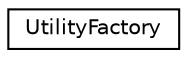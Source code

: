 digraph "Graphical Class Hierarchy"
{
 // LATEX_PDF_SIZE
  edge [fontname="Helvetica",fontsize="10",labelfontname="Helvetica",labelfontsize="10"];
  node [fontname="Helvetica",fontsize="10",shape=record];
  rankdir="LR";
  Node0 [label="UtilityFactory",height=0.2,width=0.4,color="black", fillcolor="white", style="filled",URL="$classUtilityFactory.html",tooltip="Factory class for creating and managing utility flyweight instances."];
}
